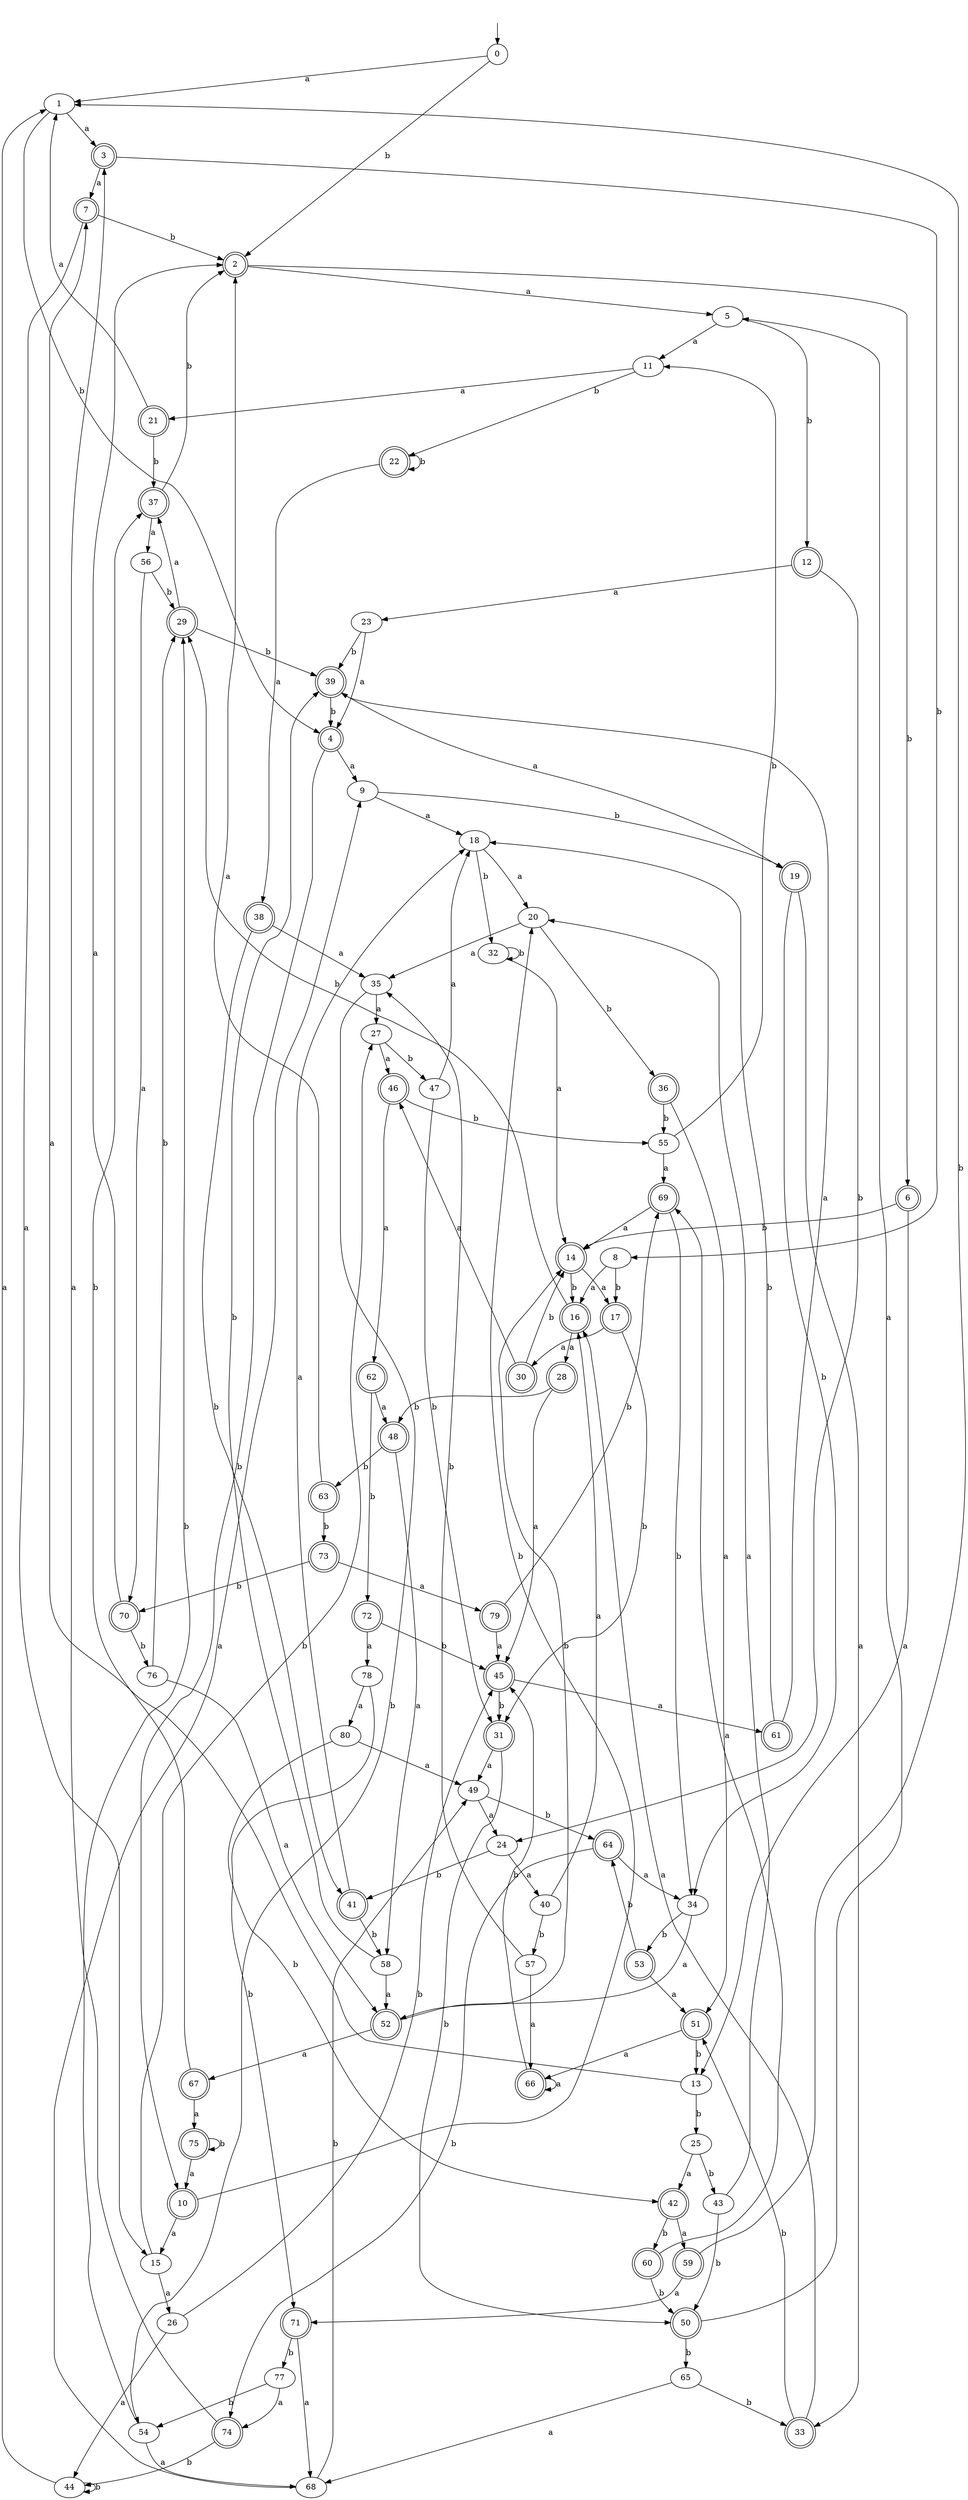 digraph RandomDFA {
  __start0 [label="", shape=none];
  __start0 -> 0 [label=""];
  0 [shape=circle]
  0 -> 1 [label="a"]
  0 -> 2 [label="b"]
  1
  1 -> 3 [label="a"]
  1 -> 4 [label="b"]
  2 [shape=doublecircle]
  2 -> 5 [label="a"]
  2 -> 6 [label="b"]
  3 [shape=doublecircle]
  3 -> 7 [label="a"]
  3 -> 8 [label="b"]
  4 [shape=doublecircle]
  4 -> 9 [label="a"]
  4 -> 10 [label="b"]
  5
  5 -> 11 [label="a"]
  5 -> 12 [label="b"]
  6 [shape=doublecircle]
  6 -> 13 [label="a"]
  6 -> 14 [label="b"]
  7 [shape=doublecircle]
  7 -> 15 [label="a"]
  7 -> 2 [label="b"]
  8
  8 -> 16 [label="a"]
  8 -> 17 [label="b"]
  9
  9 -> 18 [label="a"]
  9 -> 19 [label="b"]
  10 [shape=doublecircle]
  10 -> 15 [label="a"]
  10 -> 20 [label="b"]
  11
  11 -> 21 [label="a"]
  11 -> 22 [label="b"]
  12 [shape=doublecircle]
  12 -> 23 [label="a"]
  12 -> 24 [label="b"]
  13
  13 -> 7 [label="a"]
  13 -> 25 [label="b"]
  14 [shape=doublecircle]
  14 -> 17 [label="a"]
  14 -> 16 [label="b"]
  15
  15 -> 26 [label="a"]
  15 -> 27 [label="b"]
  16 [shape=doublecircle]
  16 -> 28 [label="a"]
  16 -> 29 [label="b"]
  17 [shape=doublecircle]
  17 -> 30 [label="a"]
  17 -> 31 [label="b"]
  18
  18 -> 20 [label="a"]
  18 -> 32 [label="b"]
  19 [shape=doublecircle]
  19 -> 33 [label="a"]
  19 -> 34 [label="b"]
  20
  20 -> 35 [label="a"]
  20 -> 36 [label="b"]
  21 [shape=doublecircle]
  21 -> 1 [label="a"]
  21 -> 37 [label="b"]
  22 [shape=doublecircle]
  22 -> 38 [label="a"]
  22 -> 22 [label="b"]
  23
  23 -> 4 [label="a"]
  23 -> 39 [label="b"]
  24
  24 -> 40 [label="a"]
  24 -> 41 [label="b"]
  25
  25 -> 42 [label="a"]
  25 -> 43 [label="b"]
  26
  26 -> 44 [label="a"]
  26 -> 45 [label="b"]
  27
  27 -> 46 [label="a"]
  27 -> 47 [label="b"]
  28 [shape=doublecircle]
  28 -> 45 [label="a"]
  28 -> 48 [label="b"]
  29 [shape=doublecircle]
  29 -> 37 [label="a"]
  29 -> 39 [label="b"]
  30 [shape=doublecircle]
  30 -> 46 [label="a"]
  30 -> 14 [label="b"]
  31 [shape=doublecircle]
  31 -> 49 [label="a"]
  31 -> 50 [label="b"]
  32
  32 -> 14 [label="a"]
  32 -> 32 [label="b"]
  33 [shape=doublecircle]
  33 -> 16 [label="a"]
  33 -> 51 [label="b"]
  34
  34 -> 52 [label="a"]
  34 -> 53 [label="b"]
  35
  35 -> 27 [label="a"]
  35 -> 54 [label="b"]
  36 [shape=doublecircle]
  36 -> 51 [label="a"]
  36 -> 55 [label="b"]
  37 [shape=doublecircle]
  37 -> 56 [label="a"]
  37 -> 2 [label="b"]
  38 [shape=doublecircle]
  38 -> 35 [label="a"]
  38 -> 41 [label="b"]
  39 [shape=doublecircle]
  39 -> 19 [label="a"]
  39 -> 4 [label="b"]
  40
  40 -> 16 [label="a"]
  40 -> 57 [label="b"]
  41 [shape=doublecircle]
  41 -> 18 [label="a"]
  41 -> 58 [label="b"]
  42 [shape=doublecircle]
  42 -> 59 [label="a"]
  42 -> 60 [label="b"]
  43
  43 -> 20 [label="a"]
  43 -> 50 [label="b"]
  44
  44 -> 1 [label="a"]
  44 -> 44 [label="b"]
  45 [shape=doublecircle]
  45 -> 61 [label="a"]
  45 -> 31 [label="b"]
  46 [shape=doublecircle]
  46 -> 62 [label="a"]
  46 -> 55 [label="b"]
  47
  47 -> 18 [label="a"]
  47 -> 31 [label="b"]
  48 [shape=doublecircle]
  48 -> 58 [label="a"]
  48 -> 63 [label="b"]
  49
  49 -> 24 [label="a"]
  49 -> 64 [label="b"]
  50 [shape=doublecircle]
  50 -> 5 [label="a"]
  50 -> 65 [label="b"]
  51 [shape=doublecircle]
  51 -> 66 [label="a"]
  51 -> 13 [label="b"]
  52 [shape=doublecircle]
  52 -> 67 [label="a"]
  52 -> 14 [label="b"]
  53 [shape=doublecircle]
  53 -> 51 [label="a"]
  53 -> 64 [label="b"]
  54
  54 -> 68 [label="a"]
  54 -> 29 [label="b"]
  55
  55 -> 69 [label="a"]
  55 -> 11 [label="b"]
  56
  56 -> 70 [label="a"]
  56 -> 29 [label="b"]
  57
  57 -> 66 [label="a"]
  57 -> 35 [label="b"]
  58
  58 -> 52 [label="a"]
  58 -> 39 [label="b"]
  59 [shape=doublecircle]
  59 -> 71 [label="a"]
  59 -> 1 [label="b"]
  60 [shape=doublecircle]
  60 -> 69 [label="a"]
  60 -> 50 [label="b"]
  61 [shape=doublecircle]
  61 -> 39 [label="a"]
  61 -> 18 [label="b"]
  62 [shape=doublecircle]
  62 -> 48 [label="a"]
  62 -> 72 [label="b"]
  63 [shape=doublecircle]
  63 -> 2 [label="a"]
  63 -> 73 [label="b"]
  64 [shape=doublecircle]
  64 -> 34 [label="a"]
  64 -> 74 [label="b"]
  65
  65 -> 68 [label="a"]
  65 -> 33 [label="b"]
  66 [shape=doublecircle]
  66 -> 66 [label="a"]
  66 -> 45 [label="b"]
  67 [shape=doublecircle]
  67 -> 75 [label="a"]
  67 -> 37 [label="b"]
  68
  68 -> 9 [label="a"]
  68 -> 49 [label="b"]
  69 [shape=doublecircle]
  69 -> 14 [label="a"]
  69 -> 34 [label="b"]
  70 [shape=doublecircle]
  70 -> 2 [label="a"]
  70 -> 76 [label="b"]
  71 [shape=doublecircle]
  71 -> 68 [label="a"]
  71 -> 77 [label="b"]
  72 [shape=doublecircle]
  72 -> 78 [label="a"]
  72 -> 45 [label="b"]
  73 [shape=doublecircle]
  73 -> 79 [label="a"]
  73 -> 70 [label="b"]
  74 [shape=doublecircle]
  74 -> 3 [label="a"]
  74 -> 44 [label="b"]
  75 [shape=doublecircle]
  75 -> 10 [label="a"]
  75 -> 75 [label="b"]
  76
  76 -> 52 [label="a"]
  76 -> 29 [label="b"]
  77
  77 -> 74 [label="a"]
  77 -> 54 [label="b"]
  78
  78 -> 80 [label="a"]
  78 -> 71 [label="b"]
  79 [shape=doublecircle]
  79 -> 45 [label="a"]
  79 -> 69 [label="b"]
  80
  80 -> 49 [label="a"]
  80 -> 42 [label="b"]
}

